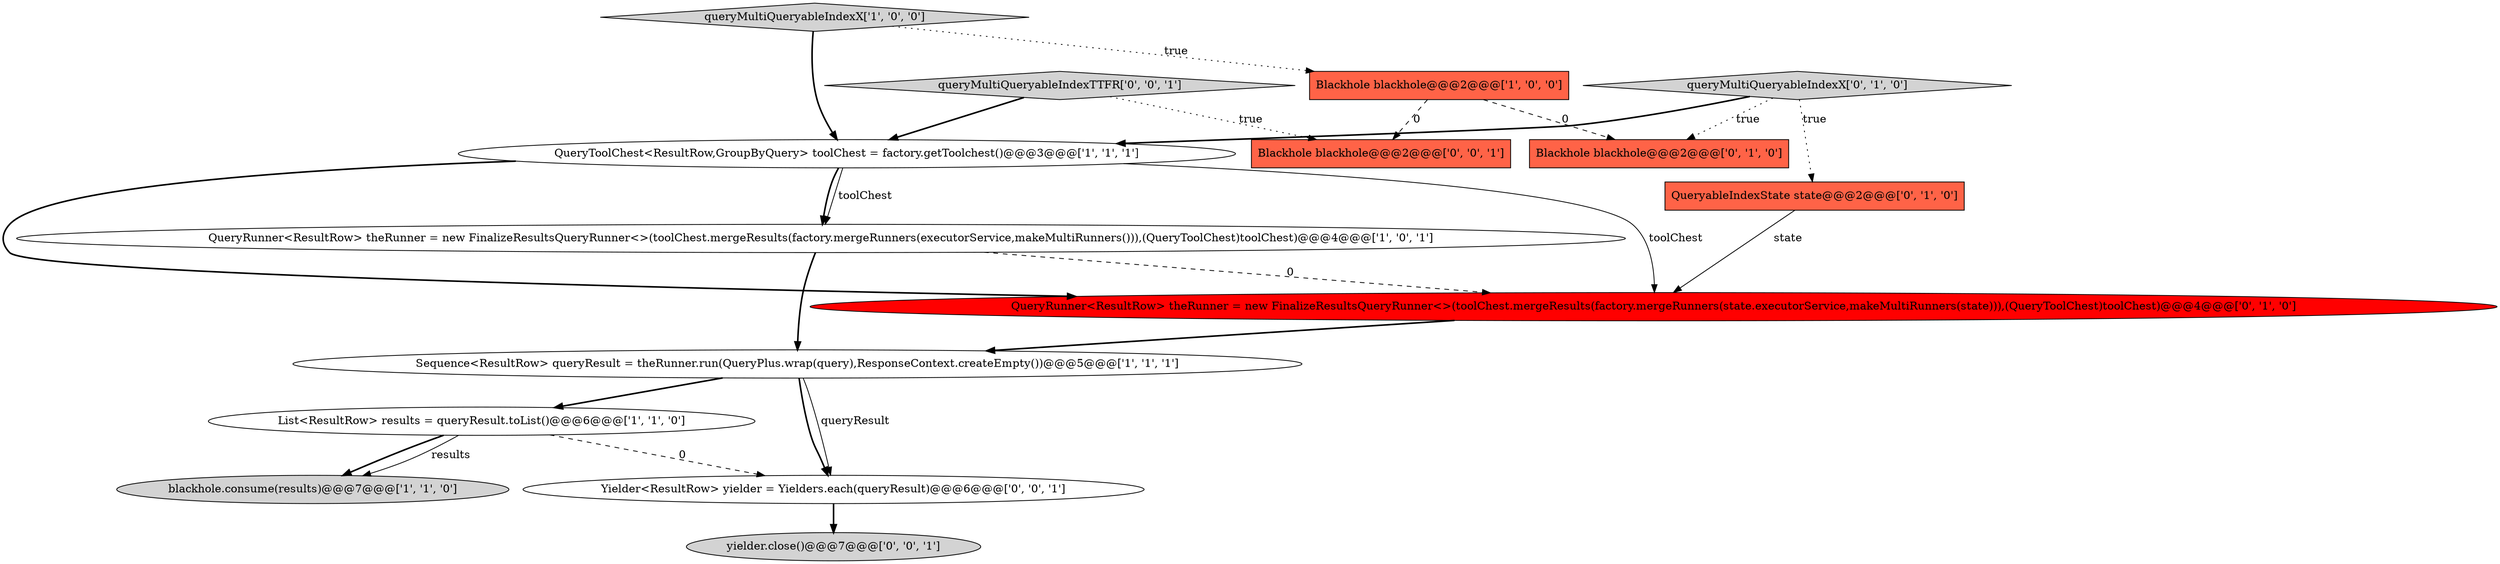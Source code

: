 digraph {
5 [style = filled, label = "List<ResultRow> results = queryResult.toList()@@@6@@@['1', '1', '0']", fillcolor = white, shape = ellipse image = "AAA0AAABBB1BBB"];
4 [style = filled, label = "Blackhole blackhole@@@2@@@['1', '0', '0']", fillcolor = tomato, shape = box image = "AAA1AAABBB1BBB"];
2 [style = filled, label = "blackhole.consume(results)@@@7@@@['1', '1', '0']", fillcolor = lightgray, shape = ellipse image = "AAA0AAABBB1BBB"];
3 [style = filled, label = "QueryRunner<ResultRow> theRunner = new FinalizeResultsQueryRunner<>(toolChest.mergeResults(factory.mergeRunners(executorService,makeMultiRunners())),(QueryToolChest)toolChest)@@@4@@@['1', '0', '1']", fillcolor = white, shape = ellipse image = "AAA0AAABBB1BBB"];
6 [style = filled, label = "queryMultiQueryableIndexX['1', '0', '0']", fillcolor = lightgray, shape = diamond image = "AAA0AAABBB1BBB"];
7 [style = filled, label = "QueryableIndexState state@@@2@@@['0', '1', '0']", fillcolor = tomato, shape = box image = "AAA0AAABBB2BBB"];
9 [style = filled, label = "QueryRunner<ResultRow> theRunner = new FinalizeResultsQueryRunner<>(toolChest.mergeResults(factory.mergeRunners(state.executorService,makeMultiRunners(state))),(QueryToolChest)toolChest)@@@4@@@['0', '1', '0']", fillcolor = red, shape = ellipse image = "AAA1AAABBB2BBB"];
13 [style = filled, label = "queryMultiQueryableIndexTTFR['0', '0', '1']", fillcolor = lightgray, shape = diamond image = "AAA0AAABBB3BBB"];
8 [style = filled, label = "queryMultiQueryableIndexX['0', '1', '0']", fillcolor = lightgray, shape = diamond image = "AAA0AAABBB2BBB"];
1 [style = filled, label = "Sequence<ResultRow> queryResult = theRunner.run(QueryPlus.wrap(query),ResponseContext.createEmpty())@@@5@@@['1', '1', '1']", fillcolor = white, shape = ellipse image = "AAA0AAABBB1BBB"];
12 [style = filled, label = "Blackhole blackhole@@@2@@@['0', '0', '1']", fillcolor = tomato, shape = box image = "AAA0AAABBB3BBB"];
10 [style = filled, label = "Blackhole blackhole@@@2@@@['0', '1', '0']", fillcolor = tomato, shape = box image = "AAA1AAABBB2BBB"];
0 [style = filled, label = "QueryToolChest<ResultRow,GroupByQuery> toolChest = factory.getToolchest()@@@3@@@['1', '1', '1']", fillcolor = white, shape = ellipse image = "AAA0AAABBB1BBB"];
11 [style = filled, label = "Yielder<ResultRow> yielder = Yielders.each(queryResult)@@@6@@@['0', '0', '1']", fillcolor = white, shape = ellipse image = "AAA0AAABBB3BBB"];
14 [style = filled, label = "yielder.close()@@@7@@@['0', '0', '1']", fillcolor = lightgray, shape = ellipse image = "AAA0AAABBB3BBB"];
1->5 [style = bold, label=""];
0->3 [style = bold, label=""];
0->9 [style = bold, label=""];
3->1 [style = bold, label=""];
13->12 [style = dotted, label="true"];
5->2 [style = solid, label="results"];
11->14 [style = bold, label=""];
0->9 [style = solid, label="toolChest"];
1->11 [style = solid, label="queryResult"];
8->7 [style = dotted, label="true"];
7->9 [style = solid, label="state"];
6->0 [style = bold, label=""];
0->3 [style = solid, label="toolChest"];
8->10 [style = dotted, label="true"];
1->11 [style = bold, label=""];
4->12 [style = dashed, label="0"];
8->0 [style = bold, label=""];
5->2 [style = bold, label=""];
6->4 [style = dotted, label="true"];
5->11 [style = dashed, label="0"];
3->9 [style = dashed, label="0"];
9->1 [style = bold, label=""];
4->10 [style = dashed, label="0"];
13->0 [style = bold, label=""];
}
